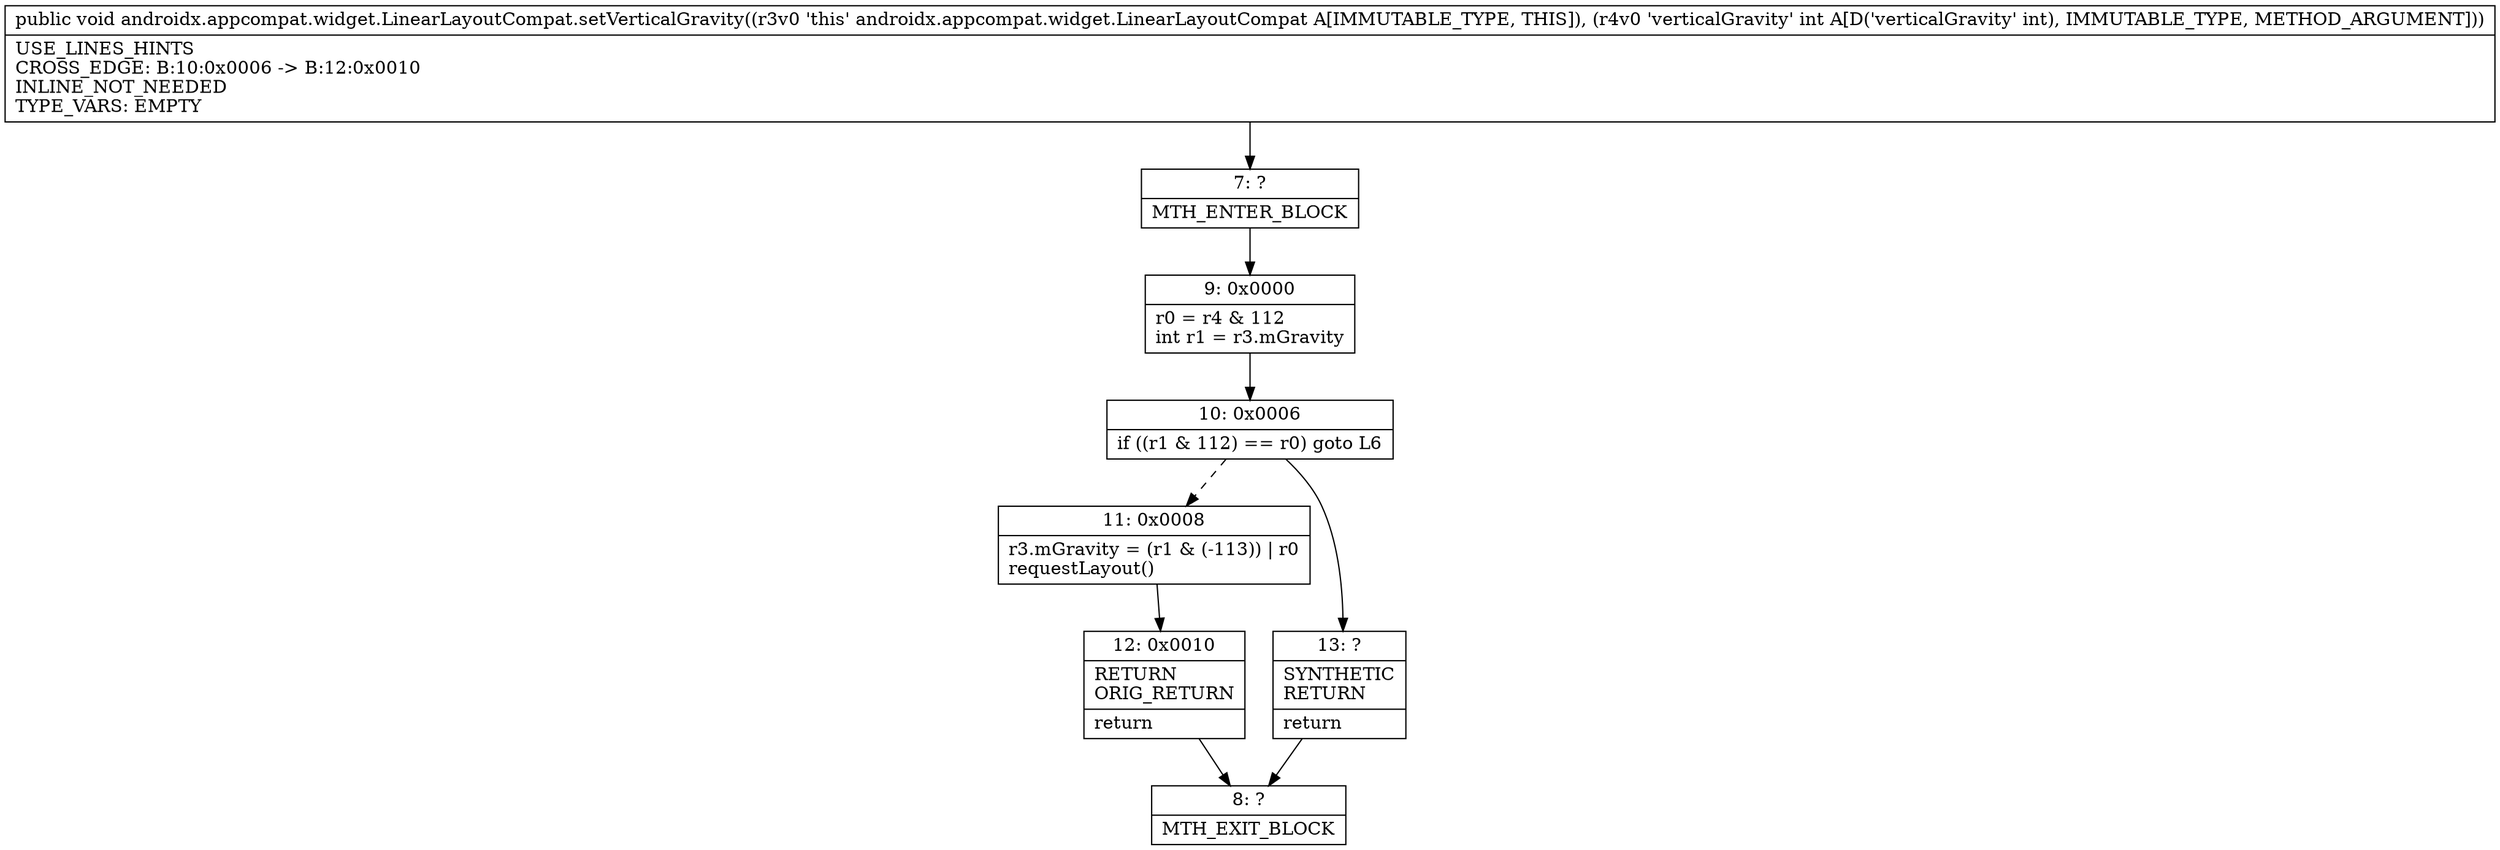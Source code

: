 digraph "CFG forandroidx.appcompat.widget.LinearLayoutCompat.setVerticalGravity(I)V" {
Node_7 [shape=record,label="{7\:\ ?|MTH_ENTER_BLOCK\l}"];
Node_9 [shape=record,label="{9\:\ 0x0000|r0 = r4 & 112\lint r1 = r3.mGravity\l}"];
Node_10 [shape=record,label="{10\:\ 0x0006|if ((r1 & 112) == r0) goto L6\l}"];
Node_11 [shape=record,label="{11\:\ 0x0008|r3.mGravity = (r1 & (\-113)) \| r0\lrequestLayout()\l}"];
Node_12 [shape=record,label="{12\:\ 0x0010|RETURN\lORIG_RETURN\l|return\l}"];
Node_8 [shape=record,label="{8\:\ ?|MTH_EXIT_BLOCK\l}"];
Node_13 [shape=record,label="{13\:\ ?|SYNTHETIC\lRETURN\l|return\l}"];
MethodNode[shape=record,label="{public void androidx.appcompat.widget.LinearLayoutCompat.setVerticalGravity((r3v0 'this' androidx.appcompat.widget.LinearLayoutCompat A[IMMUTABLE_TYPE, THIS]), (r4v0 'verticalGravity' int A[D('verticalGravity' int), IMMUTABLE_TYPE, METHOD_ARGUMENT]))  | USE_LINES_HINTS\lCROSS_EDGE: B:10:0x0006 \-\> B:12:0x0010\lINLINE_NOT_NEEDED\lTYPE_VARS: EMPTY\l}"];
MethodNode -> Node_7;Node_7 -> Node_9;
Node_9 -> Node_10;
Node_10 -> Node_11[style=dashed];
Node_10 -> Node_13;
Node_11 -> Node_12;
Node_12 -> Node_8;
Node_13 -> Node_8;
}

